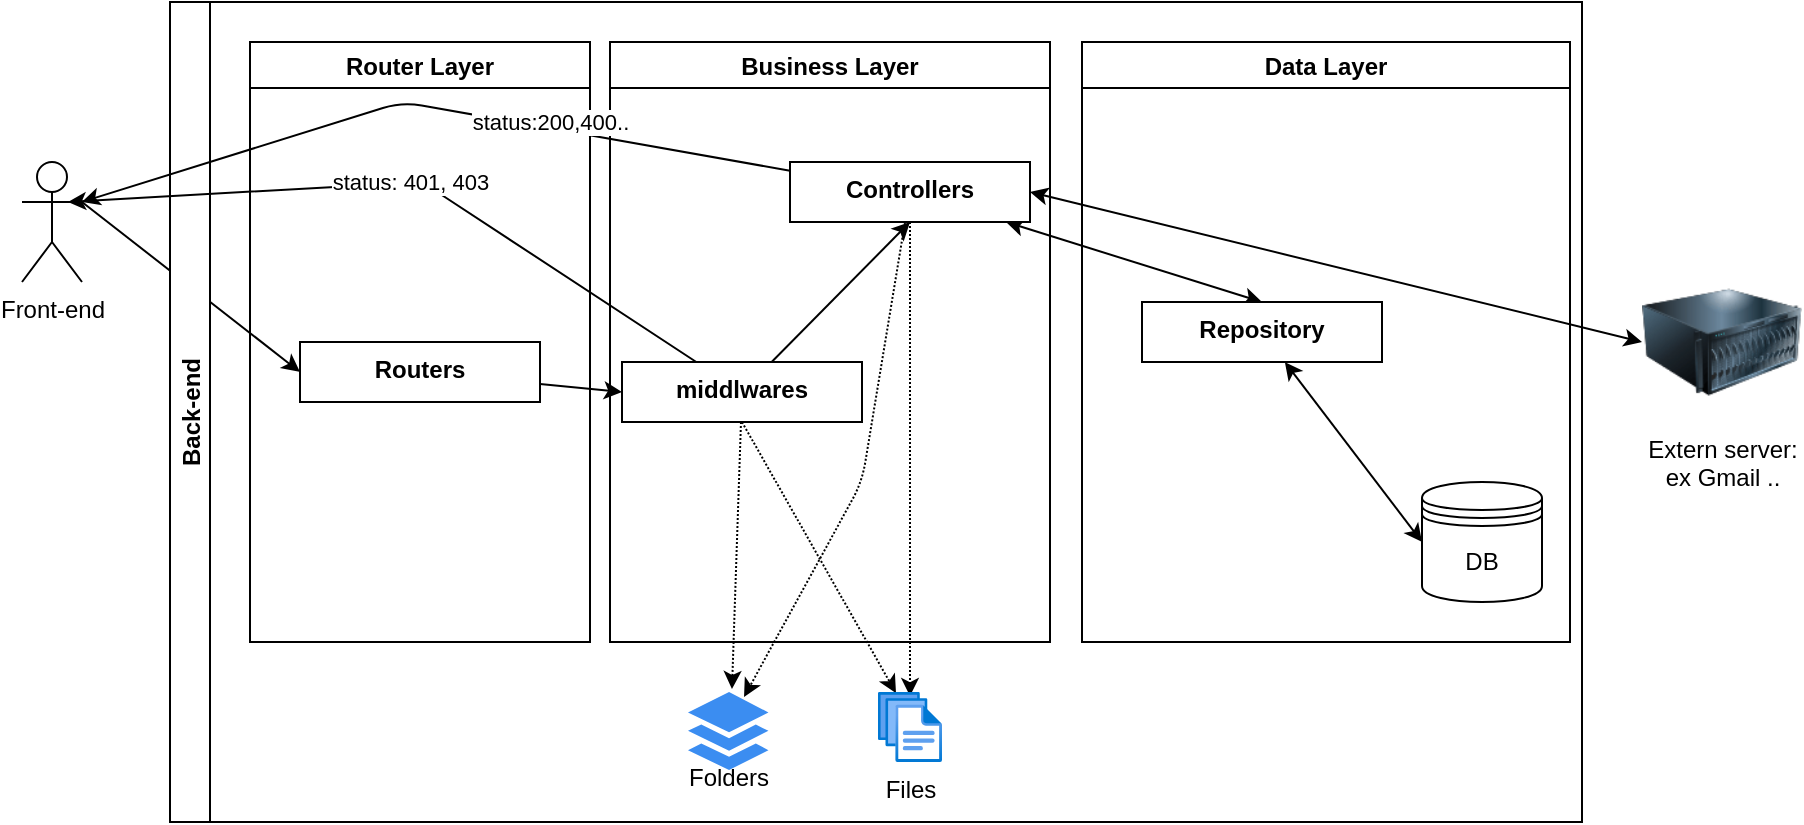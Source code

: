 <mxfile>
    <diagram id="e0RasbM6ODaBn0-rM2iv" name="Page-1">
        <mxGraphModel dx="898" dy="571" grid="1" gridSize="10" guides="1" tooltips="1" connect="1" arrows="1" fold="1" page="1" pageScale="1" pageWidth="827" pageHeight="1169" math="0" shadow="0">
            <root>
                <mxCell id="0"/>
                <mxCell id="1" parent="0"/>
                <mxCell id="11" style="edgeStyle=none;html=1;entryX=0;entryY=0.5;entryDx=0;entryDy=0;" edge="1" parent="1" target="3">
                    <mxGeometry relative="1" as="geometry">
                        <mxPoint x="70" y="340" as="sourcePoint"/>
                    </mxGeometry>
                </mxCell>
                <mxCell id="2" value="Front-end" style="shape=umlActor;html=1;verticalLabelPosition=bottom;verticalAlign=top;align=center;" vertex="1" parent="1">
                    <mxGeometry x="40" y="320" width="30" height="60" as="geometry"/>
                </mxCell>
                <mxCell id="18" value="Back-end" style="swimlane;horizontal=0;startSize=20;" vertex="1" parent="1">
                    <mxGeometry x="114" y="240" width="706" height="410" as="geometry"/>
                </mxCell>
                <mxCell id="12" style="edgeStyle=none;html=1;entryX=0;entryY=0.5;entryDx=0;entryDy=0;" edge="1" parent="18" source="3" target="5">
                    <mxGeometry relative="1" as="geometry"/>
                </mxCell>
                <mxCell id="14" style="edgeStyle=none;html=1;entryX=0.5;entryY=0;entryDx=0;entryDy=0;startArrow=classic;startFill=1;" edge="1" parent="18" source="7" target="8">
                    <mxGeometry relative="1" as="geometry"/>
                </mxCell>
                <mxCell id="20" value="Data Layer" style="swimlane;" vertex="1" parent="18">
                    <mxGeometry x="456" y="20" width="244" height="300" as="geometry"/>
                </mxCell>
                <mxCell id="8" value="Repository" style="shape=rect;html=1;verticalAlign=top;fontStyle=1;whiteSpace=wrap;align=center;" vertex="1" parent="20">
                    <mxGeometry x="30" y="130" width="120" height="30" as="geometry"/>
                </mxCell>
                <mxCell id="10" value="DB" style="shape=datastore;whiteSpace=wrap;html=1;" vertex="1" parent="20">
                    <mxGeometry x="170" y="220" width="60" height="60" as="geometry"/>
                </mxCell>
                <mxCell id="15" style="edgeStyle=none;html=1;entryX=0;entryY=0.5;entryDx=0;entryDy=0;startArrow=classic;startFill=1;" edge="1" parent="20" source="8" target="10">
                    <mxGeometry relative="1" as="geometry"/>
                </mxCell>
                <mxCell id="21" value="Business Layer" style="swimlane;" vertex="1" parent="18">
                    <mxGeometry x="220" y="20" width="220" height="300" as="geometry"/>
                </mxCell>
                <mxCell id="5" value="middlwares" style="shape=rect;html=1;verticalAlign=top;fontStyle=1;whiteSpace=wrap;align=center;" vertex="1" parent="21">
                    <mxGeometry x="6" y="160" width="120" height="30" as="geometry"/>
                </mxCell>
                <mxCell id="7" value="Controllers" style="shape=rect;html=1;verticalAlign=top;fontStyle=1;whiteSpace=wrap;align=center;" vertex="1" parent="21">
                    <mxGeometry x="90" y="60" width="120" height="30" as="geometry"/>
                </mxCell>
                <mxCell id="13" style="edgeStyle=none;html=1;entryX=0.5;entryY=1;entryDx=0;entryDy=0;" edge="1" parent="21" source="5" target="7">
                    <mxGeometry relative="1" as="geometry"/>
                </mxCell>
                <mxCell id="22" value="Router Layer" style="swimlane;" vertex="1" parent="18">
                    <mxGeometry x="40" y="20" width="170" height="300" as="geometry"/>
                </mxCell>
                <mxCell id="3" value="Routers" style="shape=rect;html=1;verticalAlign=top;fontStyle=1;whiteSpace=wrap;align=center;" vertex="1" parent="22">
                    <mxGeometry x="25" y="150" width="120" height="30" as="geometry"/>
                </mxCell>
                <mxCell id="30" value="&lt;br&gt;&lt;br&gt;Folders" style="sketch=0;html=1;aspect=fixed;strokeColor=none;shadow=0;align=center;verticalAlign=top;fillColor=#3B8DF1;shape=mxgraph.gcp2.files" vertex="1" parent="18">
                    <mxGeometry x="259" y="345" width="40.23" height="39.02" as="geometry"/>
                </mxCell>
                <mxCell id="32" style="edgeStyle=none;html=1;entryX=0.621;entryY=0.013;entryDx=0;entryDy=0;entryPerimeter=0;dashed=1;dashPattern=1 1;startArrow=none;startFill=0;endArrow=classic;endFill=1;" edge="1" parent="18" source="5">
                    <mxGeometry relative="1" as="geometry">
                        <mxPoint x="280.983" y="343.497" as="targetPoint"/>
                    </mxGeometry>
                </mxCell>
                <mxCell id="33" style="edgeStyle=none;html=1;dashed=1;dashPattern=1 1;startArrow=none;startFill=0;endArrow=classic;endFill=1;" edge="1" parent="18" source="31">
                    <mxGeometry relative="1" as="geometry">
                        <mxPoint x="370" y="347.01" as="targetPoint"/>
                    </mxGeometry>
                </mxCell>
                <mxCell id="35" style="edgeStyle=none;html=1;entryX=0.771;entryY=0.115;entryDx=0;entryDy=0;entryPerimeter=0;dashed=1;dashPattern=1 1;startArrow=none;startFill=0;" edge="1" parent="18" source="7">
                    <mxGeometry relative="1" as="geometry">
                        <mxPoint x="287.017" y="347.477" as="targetPoint"/>
                        <Array as="points">
                            <mxPoint x="346" y="240"/>
                        </Array>
                    </mxGeometry>
                </mxCell>
                <mxCell id="34" style="edgeStyle=none;html=1;dashed=1;dashPattern=1 1;startArrow=none;startFill=0;entryX=0.281;entryY=-0.043;entryDx=0;entryDy=0;entryPerimeter=0;" edge="1" parent="18">
                    <mxGeometry relative="1" as="geometry">
                        <mxPoint x="362.992" y="345.505" as="targetPoint"/>
                        <mxPoint x="286" y="210" as="sourcePoint"/>
                    </mxGeometry>
                </mxCell>
                <mxCell id="31" value="Files&lt;br&gt;" style="aspect=fixed;html=1;points=[];align=center;image;fontSize=12;image=img/lib/azure2/general/Files.svg;" vertex="1" parent="18">
                    <mxGeometry x="354" y="345" width="32" height="35" as="geometry"/>
                </mxCell>
                <mxCell id="43" value="" style="edgeStyle=none;html=1;dashed=1;dashPattern=1 1;startArrow=none;startFill=0;endArrow=none;endFill=1;" edge="1" parent="18" source="7" target="31">
                    <mxGeometry relative="1" as="geometry">
                        <mxPoint x="484" y="490" as="sourcePoint"/>
                        <mxPoint x="484" y="587.01" as="targetPoint"/>
                    </mxGeometry>
                </mxCell>
                <mxCell id="23" style="edgeStyle=none;html=1;entryX=1;entryY=0.333;entryDx=0;entryDy=0;entryPerimeter=0;" edge="1" parent="1" source="7" target="2">
                    <mxGeometry relative="1" as="geometry">
                        <mxPoint x="80" y="280" as="targetPoint"/>
                        <Array as="points">
                            <mxPoint x="230" y="290"/>
                        </Array>
                    </mxGeometry>
                </mxCell>
                <mxCell id="24" value="status:200,400.." style="edgeLabel;html=1;align=center;verticalAlign=middle;resizable=0;points=[];" vertex="1" connectable="0" parent="23">
                    <mxGeometry x="-0.239" relative="1" as="geometry">
                        <mxPoint x="16" as="offset"/>
                    </mxGeometry>
                </mxCell>
                <mxCell id="25" value="status: 401, 403" style="edgeStyle=none;html=1;entryX=0.767;entryY=0.333;entryDx=0;entryDy=0;entryPerimeter=0;" edge="1" parent="1" source="5" target="2">
                    <mxGeometry relative="1" as="geometry">
                        <Array as="points">
                            <mxPoint x="240" y="330"/>
                        </Array>
                    </mxGeometry>
                </mxCell>
                <mxCell id="28" style="edgeStyle=none;html=1;entryX=1;entryY=0.5;entryDx=0;entryDy=0;exitX=0;exitY=0.5;exitDx=0;exitDy=0;startArrow=classic;startFill=1;" edge="1" parent="1" source="26" target="7">
                    <mxGeometry relative="1" as="geometry"/>
                </mxCell>
                <mxCell id="26" value="Extern server: &lt;br&gt;ex Gmail .." style="image;html=1;image=img/lib/clip_art/computers/Server_128x128.png" vertex="1" parent="1">
                    <mxGeometry x="850" y="370" width="80" height="80" as="geometry"/>
                </mxCell>
            </root>
        </mxGraphModel>
    </diagram>
</mxfile>